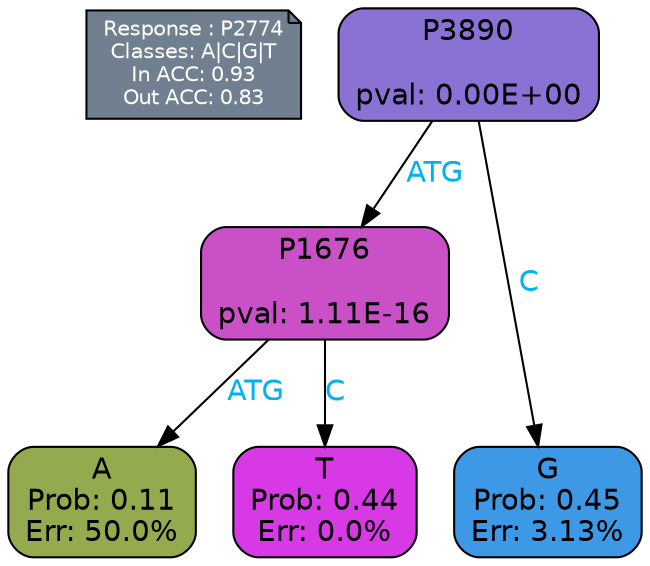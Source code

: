 digraph Tree {
node [shape=box, style="filled, rounded", color="black", fontname=helvetica] ;
graph [ranksep=equally, splines=polylines, bgcolor=transparent, dpi=600] ;
edge [fontname=helvetica] ;
LEGEND [label="Response : P2774
Classes: A|C|G|T
In ACC: 0.93
Out ACC: 0.83
",shape=note,align=left,style=filled,fillcolor="slategray",fontcolor="white",fontsize=10];1 [label="P3890

pval: 0.00E+00", fillcolor="#8a71d4"] ;
2 [label="P1676

pval: 1.11E-16", fillcolor="#c950c6"] ;
3 [label="A
Prob: 0.11
Err: 50.0%", fillcolor="#94aa4e"] ;
4 [label="T
Prob: 0.44
Err: 0.0%", fillcolor="#d739e5"] ;
5 [label="G
Prob: 0.45
Err: 3.13%", fillcolor="#3d99e5"] ;
1 -> 2 [label="ATG",fontcolor=deepskyblue2] ;
1 -> 5 [label="C",fontcolor=deepskyblue2] ;
2 -> 3 [label="ATG",fontcolor=deepskyblue2] ;
2 -> 4 [label="C",fontcolor=deepskyblue2] ;
{rank = same; 3;4;5;}{rank = same; LEGEND;1;}}